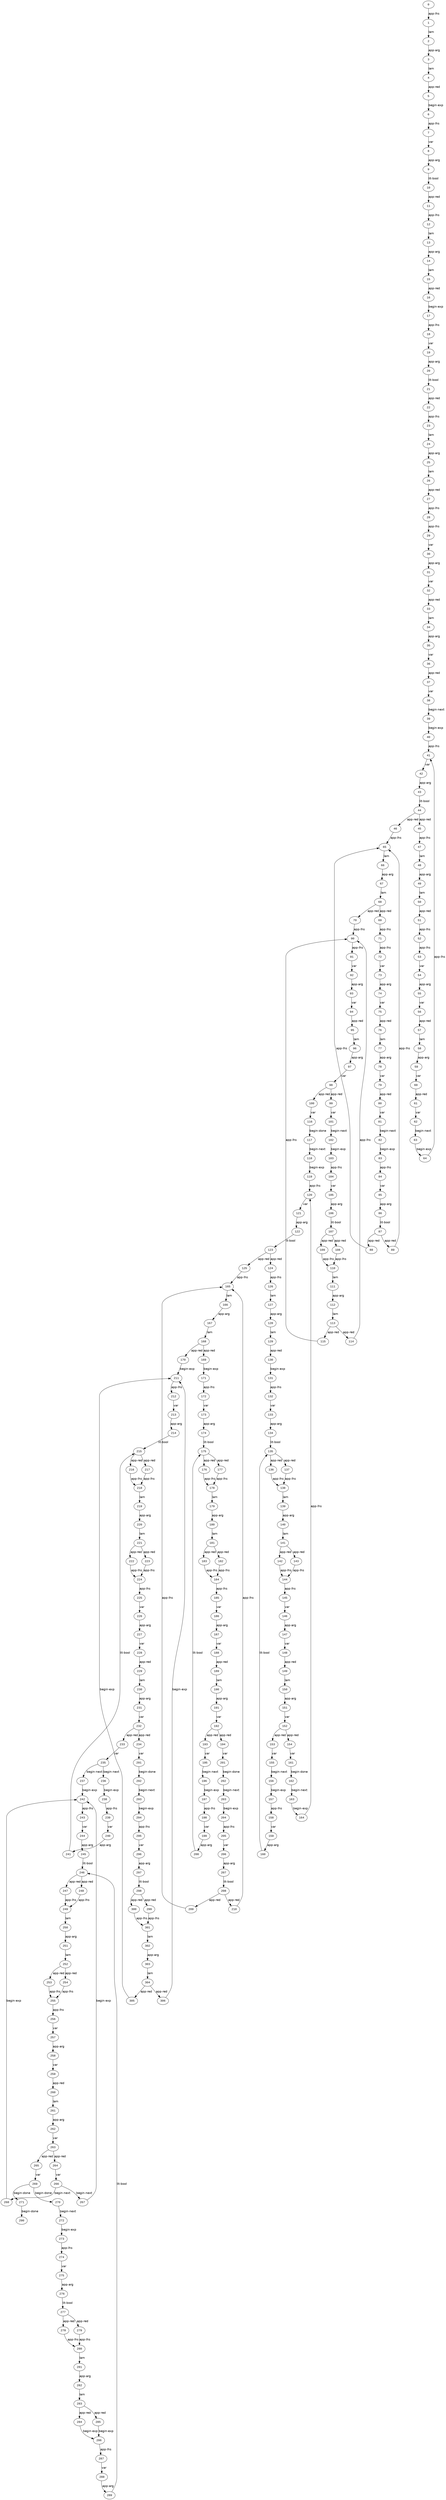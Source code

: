 digraph G {
  node [fontname = "Courier New"];
  edge [fontname = "helvetica"];
  0 -> 1 [label="app-lhs"];
  1 -> 2 [label="lam"];
  2 -> 3 [label="app-arg"];
  3 -> 4 [label="lam"];
  4 -> 5 [label="app-red"];
  5 -> 6 [label="begin-exp"];
  6 -> 7 [label="app-lhs"];
  7 -> 8 [label="var"];
  8 -> 9 [label="app-arg"];
  9 -> 10 [label="lit-bool"];
  10 -> 11 [label="app-red"];
  11 -> 12 [label="app-lhs"];
  12 -> 13 [label="lam"];
  13 -> 14 [label="app-arg"];
  14 -> 15 [label="lam"];
  15 -> 16 [label="app-red"];
  16 -> 17 [label="begin-exp"];
  17 -> 18 [label="app-lhs"];
  18 -> 19 [label="var"];
  19 -> 20 [label="app-arg"];
  20 -> 21 [label="lit-bool"];
  21 -> 22 [label="app-red"];
  22 -> 23 [label="app-lhs"];
  23 -> 24 [label="lam"];
  24 -> 25 [label="app-arg"];
  25 -> 26 [label="lam"];
  26 -> 27 [label="app-red"];
  27 -> 28 [label="app-lhs"];
  28 -> 29 [label="app-lhs"];
  29 -> 30 [label="var"];
  30 -> 31 [label="app-arg"];
  31 -> 32 [label="var"];
  32 -> 33 [label="app-red"];
  33 -> 34 [label="lam"];
  34 -> 35 [label="app-arg"];
  35 -> 36 [label="var"];
  36 -> 37 [label="app-red"];
  37 -> 38 [label="var"];
  38 -> 39 [label="begin-next"];
  39 -> 40 [label="begin-exp"];
  40 -> 41 [label="app-lhs"];
  41 -> 42 [label="var"];
  42 -> 43 [label="app-arg"];
  43 -> 44 [label="lit-bool"];
  44 -> 45 [label="app-red"];
  44 -> 46 [label="app-red"];
  45 -> 47 [label="app-lhs"];
  47 -> 48 [label="lam"];
  48 -> 49 [label="app-arg"];
  49 -> 50 [label="lam"];
  50 -> 51 [label="app-red"];
  51 -> 52 [label="app-lhs"];
  52 -> 53 [label="app-lhs"];
  53 -> 54 [label="var"];
  54 -> 55 [label="app-arg"];
  55 -> 56 [label="var"];
  56 -> 57 [label="app-red"];
  57 -> 58 [label="lam"];
  58 -> 59 [label="app-arg"];
  59 -> 60 [label="var"];
  60 -> 61 [label="app-red"];
  61 -> 62 [label="var"];
  62 -> 63 [label="begin-next"];
  63 -> 64 [label="begin-exp"];
  64 -> 41 [label="app-lhs"];
  46 -> 65 [label="app-lhs"];
  65 -> 66 [label="lam"];
  66 -> 67 [label="app-arg"];
  67 -> 68 [label="lam"];
  68 -> 69 [label="app-red"];
  68 -> 70 [label="app-red"];
  69 -> 71 [label="app-lhs"];
  71 -> 72 [label="app-lhs"];
  72 -> 73 [label="var"];
  73 -> 74 [label="app-arg"];
  74 -> 75 [label="var"];
  75 -> 76 [label="app-red"];
  76 -> 77 [label="lam"];
  77 -> 78 [label="app-arg"];
  78 -> 79 [label="var"];
  79 -> 80 [label="app-red"];
  80 -> 81 [label="var"];
  81 -> 82 [label="begin-next"];
  82 -> 83 [label="begin-exp"];
  83 -> 84 [label="app-lhs"];
  84 -> 85 [label="var"];
  85 -> 86 [label="app-arg"];
  86 -> 87 [label="lit-bool"];
  87 -> 88 [label="app-red"];
  87 -> 89 [label="app-red"];
  88 -> 65 [label="app-lhs"];
  89 -> 65 [label="app-lhs"];
  70 -> 90 [label="app-lhs"];
  90 -> 91 [label="app-lhs"];
  91 -> 92 [label="var"];
  92 -> 93 [label="app-arg"];
  93 -> 94 [label="var"];
  94 -> 95 [label="app-red"];
  95 -> 96 [label="lam"];
  96 -> 97 [label="app-arg"];
  97 -> 98 [label="var"];
  98 -> 99 [label="app-red"];
  98 -> 100 [label="app-red"];
  99 -> 101 [label="var"];
  101 -> 102 [label="begin-next"];
  102 -> 103 [label="begin-exp"];
  103 -> 104 [label="app-lhs"];
  104 -> 105 [label="var"];
  105 -> 106 [label="app-arg"];
  106 -> 107 [label="lit-bool"];
  107 -> 108 [label="app-red"];
  107 -> 109 [label="app-red"];
  108 -> 110 [label="app-lhs"];
  110 -> 111 [label="lam"];
  111 -> 112 [label="app-arg"];
  112 -> 113 [label="lam"];
  113 -> 114 [label="app-red"];
  113 -> 115 [label="app-red"];
  114 -> 90 [label="app-lhs"];
  115 -> 90 [label="app-lhs"];
  109 -> 110 [label="app-lhs"];
  100 -> 116 [label="var"];
  116 -> 117 [label="begin-done"];
  117 -> 118 [label="begin-next"];
  118 -> 119 [label="begin-exp"];
  119 -> 120 [label="app-lhs"];
  120 -> 121 [label="var"];
  121 -> 122 [label="app-arg"];
  122 -> 123 [label="lit-bool"];
  123 -> 124 [label="app-red"];
  123 -> 125 [label="app-red"];
  124 -> 126 [label="app-lhs"];
  126 -> 127 [label="lam"];
  127 -> 128 [label="app-arg"];
  128 -> 129 [label="lam"];
  129 -> 130 [label="app-red"];
  130 -> 131 [label="begin-exp"];
  131 -> 132 [label="app-lhs"];
  132 -> 133 [label="var"];
  133 -> 134 [label="app-arg"];
  134 -> 135 [label="lit-bool"];
  135 -> 136 [label="app-red"];
  135 -> 137 [label="app-red"];
  136 -> 138 [label="app-lhs"];
  138 -> 139 [label="lam"];
  139 -> 140 [label="app-arg"];
  140 -> 141 [label="lam"];
  141 -> 142 [label="app-red"];
  141 -> 143 [label="app-red"];
  142 -> 144 [label="app-lhs"];
  144 -> 145 [label="app-lhs"];
  145 -> 146 [label="var"];
  146 -> 147 [label="app-arg"];
  147 -> 148 [label="var"];
  148 -> 149 [label="app-red"];
  149 -> 150 [label="lam"];
  150 -> 151 [label="app-arg"];
  151 -> 152 [label="var"];
  152 -> 153 [label="app-red"];
  152 -> 154 [label="app-red"];
  153 -> 155 [label="var"];
  155 -> 156 [label="begin-next"];
  156 -> 157 [label="begin-exp"];
  157 -> 158 [label="app-lhs"];
  158 -> 159 [label="var"];
  159 -> 160 [label="app-arg"];
  160 -> 135 [label="lit-bool"];
  154 -> 161 [label="var"];
  161 -> 162 [label="begin-done"];
  162 -> 163 [label="begin-next"];
  163 -> 164 [label="begin-exp"];
  164 -> 120 [label="app-lhs"];
  143 -> 144 [label="app-lhs"];
  137 -> 138 [label="app-lhs"];
  125 -> 165 [label="app-lhs"];
  165 -> 166 [label="lam"];
  166 -> 167 [label="app-arg"];
  167 -> 168 [label="lam"];
  168 -> 169 [label="app-red"];
  168 -> 170 [label="app-red"];
  169 -> 171 [label="begin-exp"];
  171 -> 172 [label="app-lhs"];
  172 -> 173 [label="var"];
  173 -> 174 [label="app-arg"];
  174 -> 175 [label="lit-bool"];
  175 -> 176 [label="app-red"];
  175 -> 177 [label="app-red"];
  176 -> 178 [label="app-lhs"];
  178 -> 179 [label="lam"];
  179 -> 180 [label="app-arg"];
  180 -> 181 [label="lam"];
  181 -> 182 [label="app-red"];
  181 -> 183 [label="app-red"];
  182 -> 184 [label="app-lhs"];
  184 -> 185 [label="app-lhs"];
  185 -> 186 [label="var"];
  186 -> 187 [label="app-arg"];
  187 -> 188 [label="var"];
  188 -> 189 [label="app-red"];
  189 -> 190 [label="lam"];
  190 -> 191 [label="app-arg"];
  191 -> 192 [label="var"];
  192 -> 193 [label="app-red"];
  192 -> 194 [label="app-red"];
  193 -> 195 [label="var"];
  195 -> 196 [label="begin-next"];
  196 -> 197 [label="begin-exp"];
  197 -> 198 [label="app-lhs"];
  198 -> 199 [label="var"];
  199 -> 200 [label="app-arg"];
  200 -> 175 [label="lit-bool"];
  194 -> 201 [label="var"];
  201 -> 202 [label="begin-done"];
  202 -> 203 [label="begin-next"];
  203 -> 204 [label="begin-exp"];
  204 -> 205 [label="app-lhs"];
  205 -> 206 [label="var"];
  206 -> 207 [label="app-arg"];
  207 -> 208 [label="lit-bool"];
  208 -> 209 [label="app-red"];
  208 -> 210 [label="app-red"];
  209 -> 165 [label="app-lhs"];
  210 -> 165 [label="app-lhs"];
  183 -> 184 [label="app-lhs"];
  177 -> 178 [label="app-lhs"];
  170 -> 211 [label="begin-exp"];
  211 -> 212 [label="app-lhs"];
  212 -> 213 [label="var"];
  213 -> 214 [label="app-arg"];
  214 -> 215 [label="lit-bool"];
  215 -> 216 [label="app-red"];
  215 -> 217 [label="app-red"];
  216 -> 218 [label="app-lhs"];
  218 -> 219 [label="lam"];
  219 -> 220 [label="app-arg"];
  220 -> 221 [label="lam"];
  221 -> 222 [label="app-red"];
  221 -> 223 [label="app-red"];
  222 -> 224 [label="app-lhs"];
  224 -> 225 [label="app-lhs"];
  225 -> 226 [label="var"];
  226 -> 227 [label="app-arg"];
  227 -> 228 [label="var"];
  228 -> 229 [label="app-red"];
  229 -> 230 [label="lam"];
  230 -> 231 [label="app-arg"];
  231 -> 232 [label="var"];
  232 -> 233 [label="app-red"];
  232 -> 234 [label="app-red"];
  233 -> 235 [label="var"];
  235 -> 236 [label="begin-next"];
  235 -> 237 [label="begin-next"];
  236 -> 238 [label="begin-exp"];
  238 -> 239 [label="app-lhs"];
  239 -> 240 [label="var"];
  240 -> 241 [label="app-arg"];
  241 -> 215 [label="lit-bool"];
  237 -> 242 [label="begin-exp"];
  242 -> 243 [label="app-lhs"];
  243 -> 244 [label="var"];
  244 -> 245 [label="app-arg"];
  245 -> 246 [label="lit-bool"];
  246 -> 247 [label="app-red"];
  246 -> 248 [label="app-red"];
  247 -> 249 [label="app-lhs"];
  249 -> 250 [label="lam"];
  250 -> 251 [label="app-arg"];
  251 -> 252 [label="lam"];
  252 -> 253 [label="app-red"];
  252 -> 254 [label="app-red"];
  253 -> 255 [label="app-lhs"];
  255 -> 256 [label="app-lhs"];
  256 -> 257 [label="var"];
  257 -> 258 [label="app-arg"];
  258 -> 259 [label="var"];
  259 -> 260 [label="app-red"];
  260 -> 261 [label="lam"];
  261 -> 262 [label="app-arg"];
  262 -> 263 [label="var"];
  263 -> 264 [label="app-red"];
  263 -> 265 [label="app-red"];
  264 -> 266 [label="var"];
  266 -> 267 [label="begin-next"];
  266 -> 268 [label="begin-next"];
  267 -> 242 [label="begin-exp"];
  268 -> 242 [label="begin-exp"];
  265 -> 269 [label="var"];
  269 -> 270 [label="begin-done"];
  269 -> 271 [label="begin-done"];
  270 -> 272 [label="begin-next"];
  272 -> 273 [label="begin-exp"];
  273 -> 274 [label="app-lhs"];
  274 -> 275 [label="var"];
  275 -> 276 [label="app-arg"];
  276 -> 277 [label="lit-bool"];
  277 -> 278 [label="app-red"];
  277 -> 279 [label="app-red"];
  278 -> 280 [label="app-lhs"];
  280 -> 281 [label="lam"];
  281 -> 282 [label="app-arg"];
  282 -> 283 [label="lam"];
  283 -> 284 [label="app-red"];
  283 -> 285 [label="app-red"];
  284 -> 286 [label="begin-exp"];
  286 -> 287 [label="app-lhs"];
  287 -> 288 [label="var"];
  288 -> 289 [label="app-arg"];
  289 -> 246 [label="lit-bool"];
  285 -> 286 [label="begin-exp"];
  279 -> 280 [label="app-lhs"];
  271 -> 290 [label="begin-done"];
  254 -> 255 [label="app-lhs"];
  248 -> 249 [label="app-lhs"];
  234 -> 291 [label="var"];
  291 -> 292 [label="begin-done"];
  292 -> 293 [label="begin-next"];
  293 -> 294 [label="begin-exp"];
  294 -> 295 [label="app-lhs"];
  295 -> 296 [label="var"];
  296 -> 297 [label="app-arg"];
  297 -> 298 [label="lit-bool"];
  298 -> 299 [label="app-red"];
  298 -> 300 [label="app-red"];
  299 -> 301 [label="app-lhs"];
  301 -> 302 [label="lam"];
  302 -> 303 [label="app-arg"];
  303 -> 304 [label="lam"];
  304 -> 305 [label="app-red"];
  304 -> 306 [label="app-red"];
  305 -> 211 [label="begin-exp"];
  306 -> 211 [label="begin-exp"];
  300 -> 301 [label="app-lhs"];
  223 -> 224 [label="app-lhs"];
  217 -> 218 [label="app-lhs"];
}
